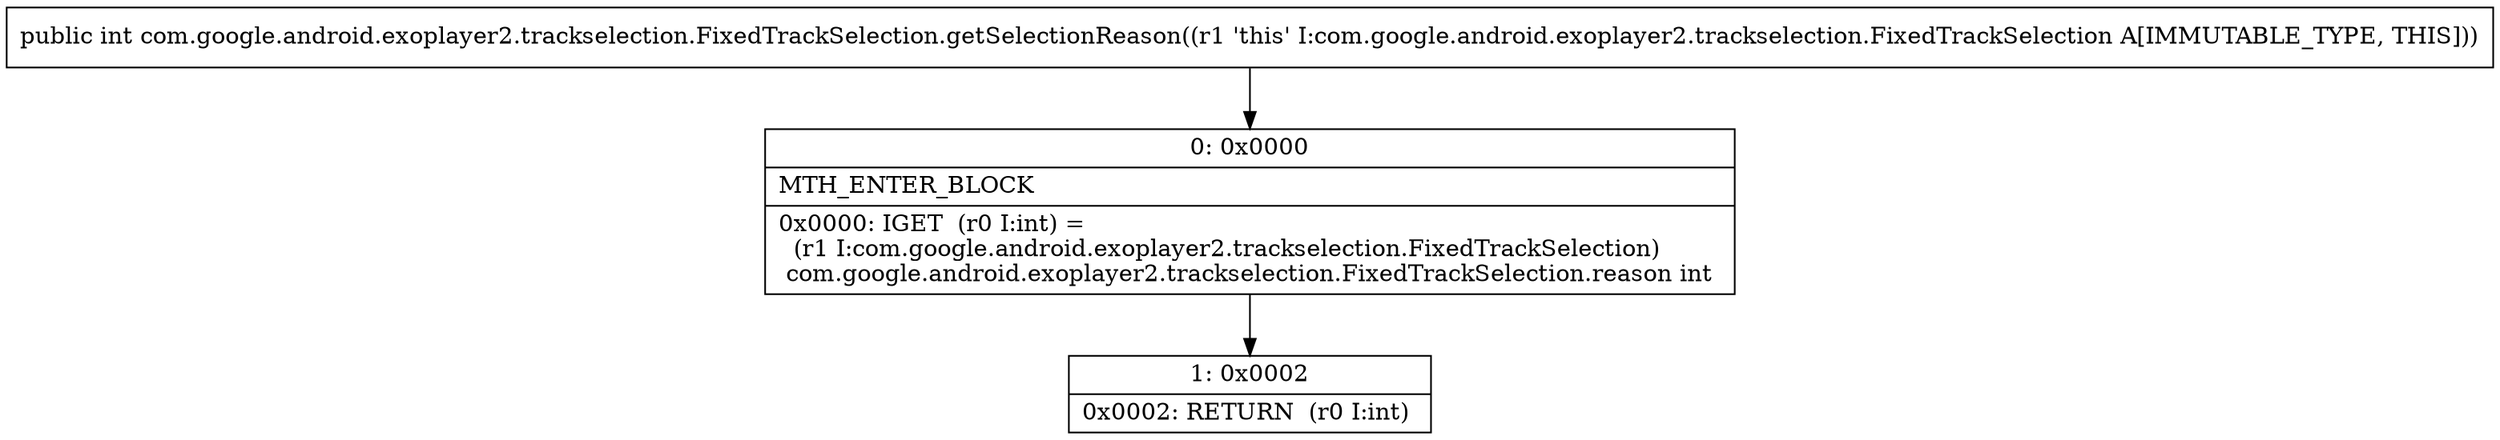 digraph "CFG forcom.google.android.exoplayer2.trackselection.FixedTrackSelection.getSelectionReason()I" {
Node_0 [shape=record,label="{0\:\ 0x0000|MTH_ENTER_BLOCK\l|0x0000: IGET  (r0 I:int) = \l  (r1 I:com.google.android.exoplayer2.trackselection.FixedTrackSelection)\l com.google.android.exoplayer2.trackselection.FixedTrackSelection.reason int \l}"];
Node_1 [shape=record,label="{1\:\ 0x0002|0x0002: RETURN  (r0 I:int) \l}"];
MethodNode[shape=record,label="{public int com.google.android.exoplayer2.trackselection.FixedTrackSelection.getSelectionReason((r1 'this' I:com.google.android.exoplayer2.trackselection.FixedTrackSelection A[IMMUTABLE_TYPE, THIS])) }"];
MethodNode -> Node_0;
Node_0 -> Node_1;
}

